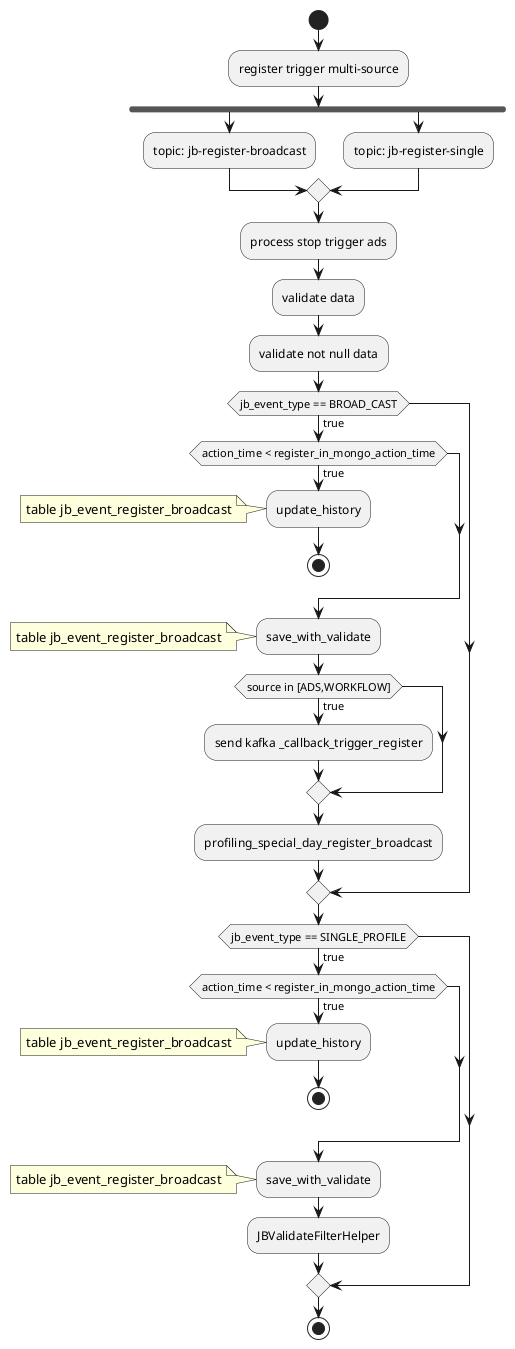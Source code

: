 @startuml

start
:register trigger multi-source;
fork
  :topic: jb-register-broadcast;
  
fork again
  :topic: jb-register-single;
end merge
:process stop trigger ads;

:validate data;
:validate not null data;
if (jb_event_type == BROAD_CAST) then (true)
  if (action_time < register_in_mongo_action_time) then (true)
    :update_history;
    note left
      table jb_event_register_broadcast
    end note
  stop
  endif
  :save_with_validate;
  note left
    table jb_event_register_broadcast
  end note
  if (source in [ADS,WORKFLOW]) then (true)
    :send kafka _callback_trigger_register;
  endif
  :profiling_special_day_register_broadcast;
endif
if (jb_event_type == SINGLE_PROFILE) then (true)
  if (action_time < register_in_mongo_action_time) then (true)
    :update_history;
    note left
      table jb_event_register_broadcast
    end note
  stop
  endif
  :save_with_validate;
  note left
    table jb_event_register_broadcast
  end note
  :JBValidateFilterHelper;
endif
stop
@enduml

